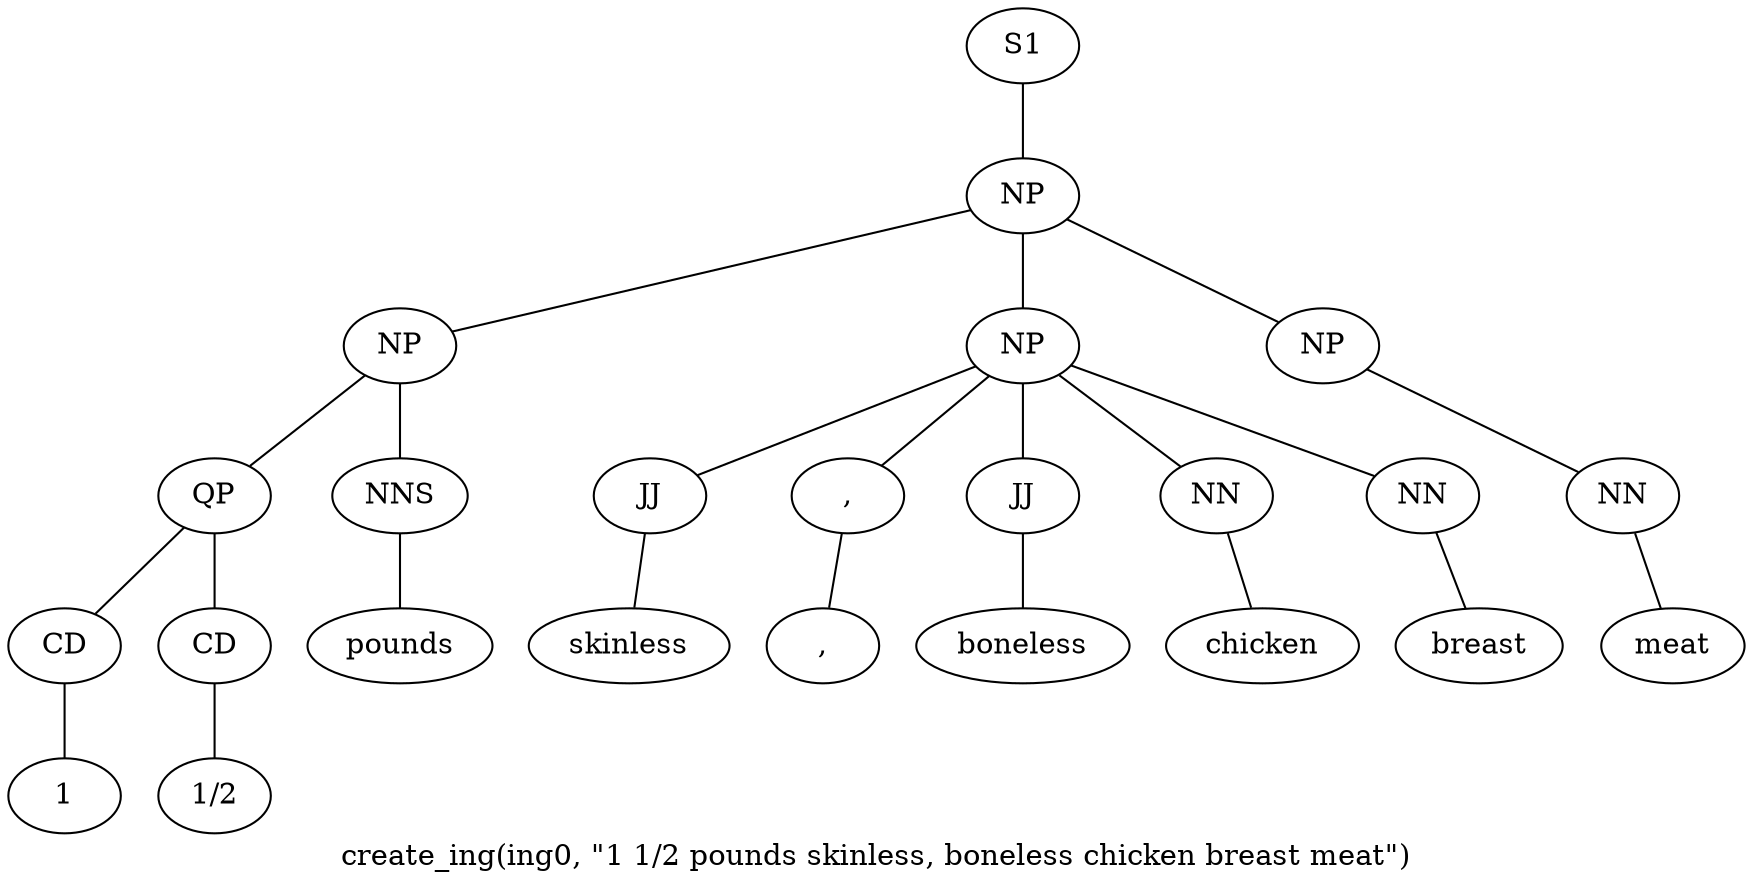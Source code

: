 graph SyntaxGraph {
	label = "create_ing(ing0, \"1 1/2 pounds skinless, boneless chicken breast meat\")";
	Node0 [label="S1"];
	Node1 [label="NP"];
	Node2 [label="NP"];
	Node3 [label="QP"];
	Node4 [label="CD"];
	Node5 [label="1"];
	Node6 [label="CD"];
	Node7 [label="1/2"];
	Node8 [label="NNS"];
	Node9 [label="pounds"];
	Node10 [label="NP"];
	Node11 [label="JJ"];
	Node12 [label="skinless"];
	Node13 [label=","];
	Node14 [label=","];
	Node15 [label="JJ"];
	Node16 [label="boneless"];
	Node17 [label="NN"];
	Node18 [label="chicken"];
	Node19 [label="NN"];
	Node20 [label="breast"];
	Node21 [label="NP"];
	Node22 [label="NN"];
	Node23 [label="meat"];

	Node0 -- Node1;
	Node1 -- Node2;
	Node1 -- Node10;
	Node1 -- Node21;
	Node2 -- Node3;
	Node2 -- Node8;
	Node3 -- Node4;
	Node3 -- Node6;
	Node4 -- Node5;
	Node6 -- Node7;
	Node8 -- Node9;
	Node10 -- Node11;
	Node10 -- Node13;
	Node10 -- Node15;
	Node10 -- Node17;
	Node10 -- Node19;
	Node11 -- Node12;
	Node13 -- Node14;
	Node15 -- Node16;
	Node17 -- Node18;
	Node19 -- Node20;
	Node21 -- Node22;
	Node22 -- Node23;
}